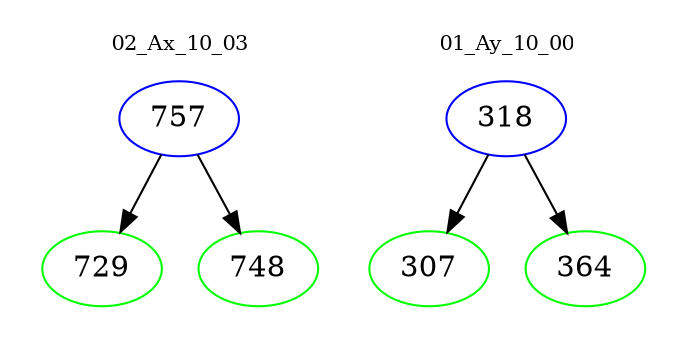 digraph{
subgraph cluster_0 {
color = white
label = "02_Ax_10_03";
fontsize=10;
T0_757 [label="757", color="blue"]
T0_757 -> T0_729 [color="black"]
T0_729 [label="729", color="green"]
T0_757 -> T0_748 [color="black"]
T0_748 [label="748", color="green"]
}
subgraph cluster_1 {
color = white
label = "01_Ay_10_00";
fontsize=10;
T1_318 [label="318", color="blue"]
T1_318 -> T1_307 [color="black"]
T1_307 [label="307", color="green"]
T1_318 -> T1_364 [color="black"]
T1_364 [label="364", color="green"]
}
}
